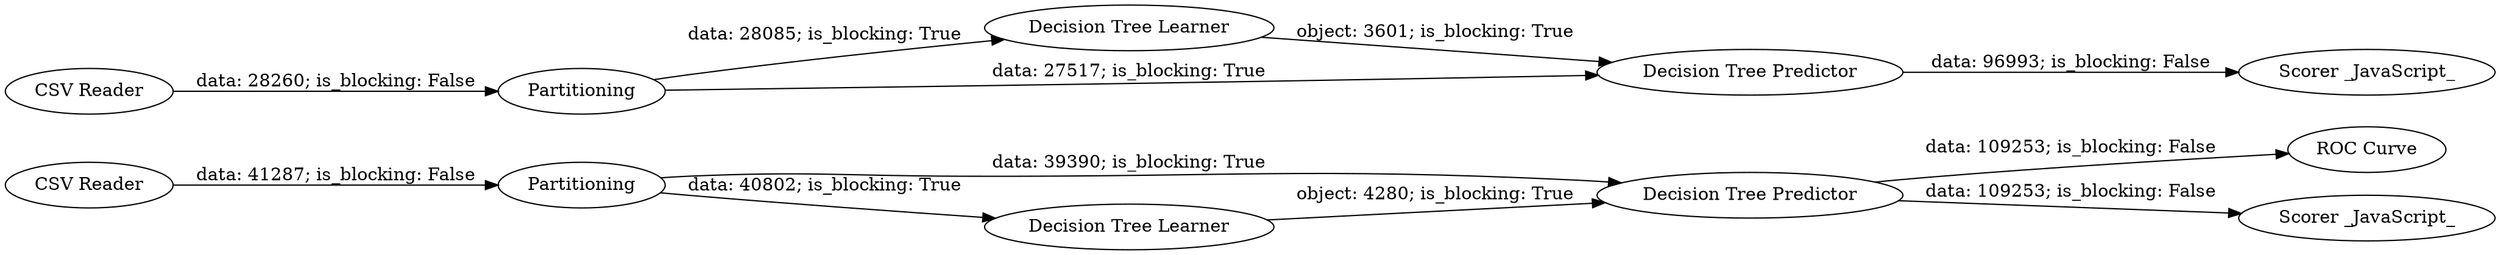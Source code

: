 digraph {
	"488764320877060074_7" [label="ROC Curve"]
	"488764320877060074_8" [label="Scorer _JavaScript_"]
	"488764320877060074_10" [label=Partitioning]
	"488764320877060074_2" [label="CSV Reader"]
	"488764320877060074_13" [label="Scorer _JavaScript_"]
	"488764320877060074_4" [label=Partitioning]
	"488764320877060074_6" [label="Decision Tree Predictor"]
	"488764320877060074_12" [label="Decision Tree Learner"]
	"488764320877060074_1" [label="CSV Reader"]
	"488764320877060074_5" [label="Decision Tree Learner"]
	"488764320877060074_9" [label="Decision Tree Predictor"]
	"488764320877060074_9" -> "488764320877060074_13" [label="data: 96993; is_blocking: False"]
	"488764320877060074_6" -> "488764320877060074_7" [label="data: 109253; is_blocking: False"]
	"488764320877060074_4" -> "488764320877060074_6" [label="data: 39390; is_blocking: True"]
	"488764320877060074_4" -> "488764320877060074_5" [label="data: 40802; is_blocking: True"]
	"488764320877060074_2" -> "488764320877060074_10" [label="data: 28260; is_blocking: False"]
	"488764320877060074_5" -> "488764320877060074_6" [label="object: 4280; is_blocking: True"]
	"488764320877060074_6" -> "488764320877060074_8" [label="data: 109253; is_blocking: False"]
	"488764320877060074_10" -> "488764320877060074_9" [label="data: 27517; is_blocking: True"]
	"488764320877060074_12" -> "488764320877060074_9" [label="object: 3601; is_blocking: True"]
	"488764320877060074_10" -> "488764320877060074_12" [label="data: 28085; is_blocking: True"]
	"488764320877060074_1" -> "488764320877060074_4" [label="data: 41287; is_blocking: False"]
	rankdir=LR
}
